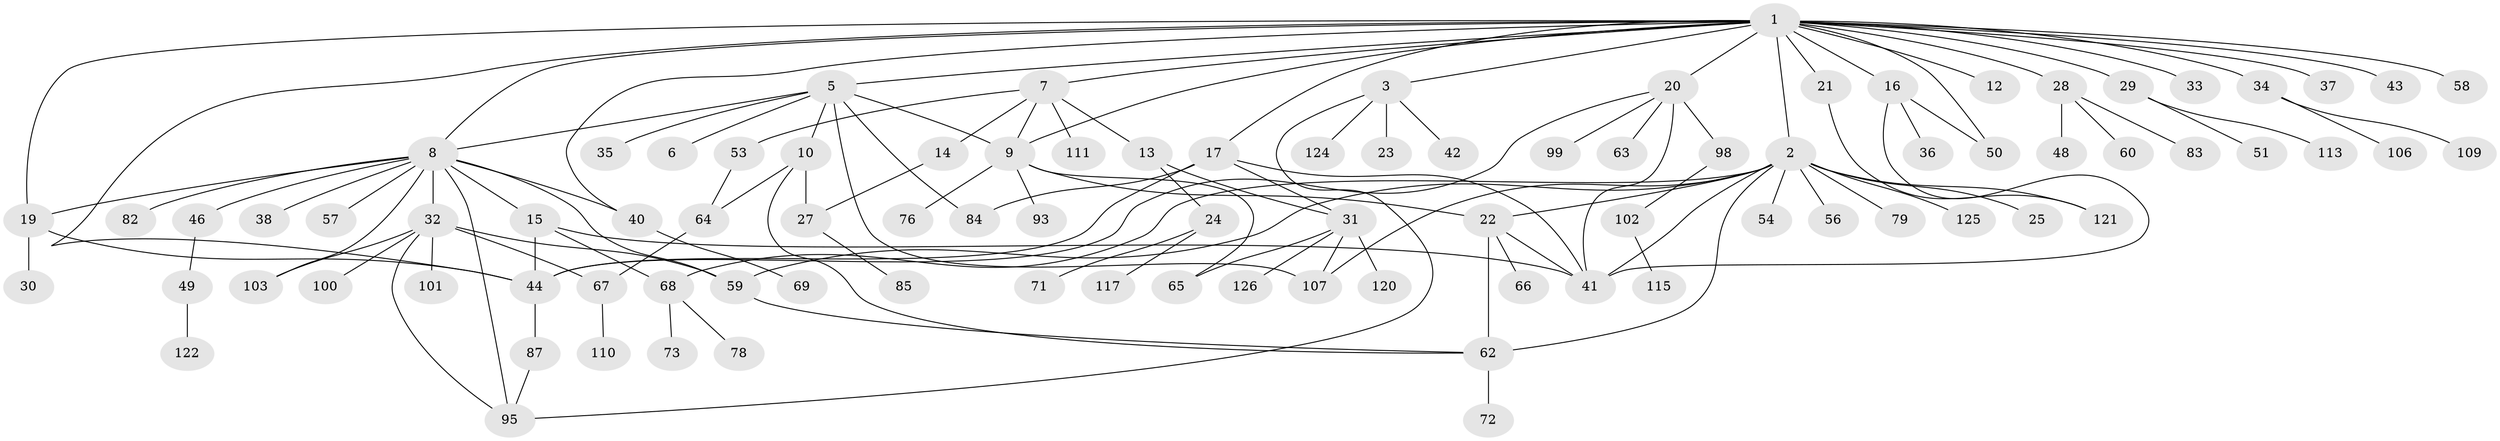 // original degree distribution, {16: 0.007936507936507936, 12: 0.007936507936507936, 6: 0.015873015873015872, 13: 0.015873015873015872, 9: 0.007936507936507936, 1: 0.47619047619047616, 7: 0.015873015873015872, 5: 0.07142857142857142, 2: 0.21428571428571427, 4: 0.09523809523809523, 8: 0.007936507936507936, 3: 0.06349206349206349}
// Generated by graph-tools (version 1.1) at 2025/41/03/06/25 10:41:45]
// undirected, 92 vertices, 126 edges
graph export_dot {
graph [start="1"]
  node [color=gray90,style=filled];
  1 [super="+4"];
  2 [super="+104"];
  3 [super="+45"];
  5 [super="+70"];
  6;
  7;
  8 [super="+11"];
  9 [super="+80"];
  10 [super="+118"];
  12;
  13 [super="+116"];
  14 [super="+18"];
  15;
  16 [super="+81"];
  17 [super="+52"];
  19 [super="+123"];
  20 [super="+26"];
  21;
  22 [super="+119"];
  23;
  24 [super="+90"];
  25;
  27 [super="+75"];
  28;
  29 [super="+89"];
  30;
  31 [super="+39"];
  32 [super="+47"];
  33;
  34 [super="+108"];
  35 [super="+97"];
  36;
  37;
  38;
  40 [super="+55"];
  41 [super="+91"];
  42;
  43;
  44 [super="+74"];
  46;
  48;
  49 [super="+112"];
  50;
  51 [super="+94"];
  53 [super="+61"];
  54;
  56;
  57;
  58;
  59 [super="+86"];
  60;
  62 [super="+88"];
  63;
  64;
  65 [super="+105"];
  66;
  67 [super="+92"];
  68;
  69;
  71;
  72 [super="+77"];
  73;
  76;
  78;
  79;
  82;
  83;
  84;
  85;
  87;
  93;
  95 [super="+96"];
  98;
  99;
  100;
  101;
  102 [super="+114"];
  103;
  106;
  107;
  109;
  110;
  111;
  113;
  115;
  117;
  120;
  121;
  122;
  124;
  125;
  126;
  1 -- 2 [weight=2];
  1 -- 3;
  1 -- 8;
  1 -- 12;
  1 -- 19;
  1 -- 20 [weight=2];
  1 -- 28;
  1 -- 29;
  1 -- 33;
  1 -- 37;
  1 -- 40;
  1 -- 58;
  1 -- 34;
  1 -- 5;
  1 -- 7;
  1 -- 43;
  1 -- 16;
  1 -- 17;
  1 -- 50;
  1 -- 21;
  1 -- 9;
  1 -- 44;
  2 -- 25;
  2 -- 41;
  2 -- 54;
  2 -- 56;
  2 -- 59;
  2 -- 68;
  2 -- 79;
  2 -- 107;
  2 -- 121;
  2 -- 125;
  2 -- 62;
  2 -- 22;
  3 -- 23;
  3 -- 42;
  3 -- 124;
  3 -- 95;
  5 -- 6;
  5 -- 8;
  5 -- 9;
  5 -- 10;
  5 -- 35;
  5 -- 84;
  5 -- 107;
  7 -- 9;
  7 -- 13;
  7 -- 14;
  7 -- 53;
  7 -- 111;
  8 -- 15;
  8 -- 19;
  8 -- 32;
  8 -- 38;
  8 -- 46;
  8 -- 57;
  8 -- 59;
  8 -- 103;
  8 -- 82;
  8 -- 40;
  8 -- 95;
  9 -- 22;
  9 -- 65;
  9 -- 76;
  9 -- 93;
  10 -- 64;
  10 -- 62;
  10 -- 27;
  13 -- 24;
  13 -- 31;
  14 -- 27;
  15 -- 68;
  15 -- 41;
  15 -- 44;
  16 -- 36;
  16 -- 50;
  16 -- 41;
  17 -- 31;
  17 -- 44;
  17 -- 84;
  17 -- 41;
  19 -- 30;
  19 -- 44;
  20 -- 63;
  20 -- 98;
  20 -- 99;
  20 -- 41;
  20 -- 44;
  21 -- 121;
  22 -- 62;
  22 -- 66;
  22 -- 41;
  24 -- 71;
  24 -- 117;
  27 -- 85;
  28 -- 48;
  28 -- 60;
  28 -- 83;
  29 -- 51;
  29 -- 113;
  31 -- 120;
  31 -- 65;
  31 -- 107;
  31 -- 126;
  32 -- 59;
  32 -- 67;
  32 -- 100;
  32 -- 101;
  32 -- 103;
  32 -- 95;
  34 -- 106;
  34 -- 109;
  40 -- 69;
  44 -- 87;
  46 -- 49;
  49 -- 122;
  53 -- 64;
  59 -- 62;
  62 -- 72;
  64 -- 67;
  67 -- 110;
  68 -- 73;
  68 -- 78;
  87 -- 95;
  98 -- 102;
  102 -- 115;
}
